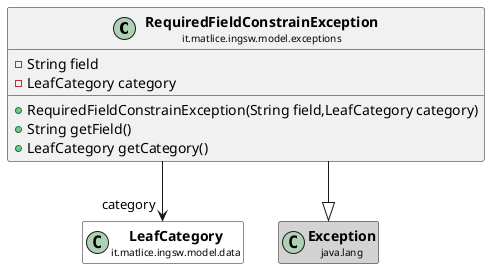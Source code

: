 @startuml

skinparam svgLinkTarget _parent
skinparam linetype ortho
set namespaceSeparator none
class "<b><size:14>RequiredFieldConstrainException</b>\n<size:10>it.matlice.ingsw.model.exceptions" as it.matlice.ingsw.model.exceptions.RequiredFieldConstrainException  [[../../../../../it/matlice/ingsw/model/exceptions/RequiredFieldConstrainException.html{it.matlice.ingsw.model.exceptions.RequiredFieldConstrainException}]] {
-String field
-LeafCategory category
+RequiredFieldConstrainException(String field,LeafCategory category)
+String getField()
+LeafCategory getCategory()
}


class "<b><size:14>LeafCategory</b>\n<size:10>it.matlice.ingsw.model.data" as it.matlice.ingsw.model.data.LeafCategory  [[../../../../../it/matlice/ingsw/model/data/LeafCategory.html{it.matlice.ingsw.model.data.LeafCategory}]] #white {
}

hide it.matlice.ingsw.model.data.LeafCategory fields
hide it.matlice.ingsw.model.data.LeafCategory methods

it.matlice.ingsw.model.exceptions.RequiredFieldConstrainException -->  "category" it.matlice.ingsw.model.data.LeafCategory

class "<b><size:14>Exception</b>\n<size:10>java.lang" as java.lang.Exception  #lightgrey {
}

hide java.lang.Exception fields
hide java.lang.Exception methods

it.matlice.ingsw.model.exceptions.RequiredFieldConstrainException --|> java.lang.Exception


@enduml

